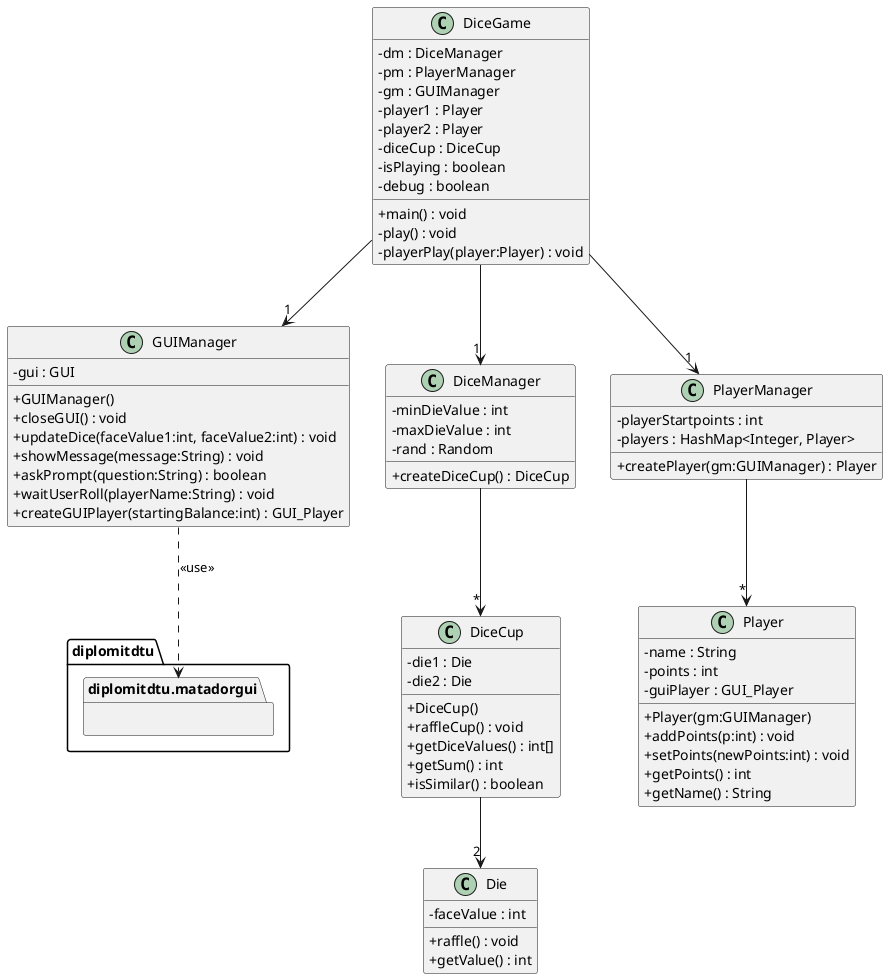 @startuml
'https://plantuml.com/class-diagram

skinparam classAttributeIconSize 0

class DiceGame {
    -dm : DiceManager
    -pm : PlayerManager
    -gm : GUIManager
    -player1 : Player
    -player2 : Player
    -diceCup : DiceCup
    -isPlaying : boolean
    -debug : boolean

    +main() : void
    -play() : void
    -playerPlay(player:Player) : void
}

class GUIManager {
    -gui : GUI

    +GUIManager()
    +closeGUI() : void
    +updateDice(faceValue1:int, faceValue2:int) : void
    +showMessage(message:String) : void
    +askPrompt(question:String) : boolean
    +waitUserRoll(playerName:String) : void
    +createGUIPlayer(startingBalance:int) : GUI_Player
}

package diplomitdtu.matadorgui {}

'package diplomitdtu.matadorgui.gui_main {
'    class GUI {
''        +GUI(fields:GUI_Field[], backGroundColor:Color)
''        +close() : void
''        +setDice(faceValue1:int, faceValue2:int) : void
''        +showMessage(msg:String) : void
''        +getUserLeftButtonPressed(msg:String, trueButton:String, falseButton:String) : boolean
''        +getUserString(msg:String) : String
''        +addPlayer(player:GUI_Player) : void
'    }
'}



'package diplomitdtu.matadorgui.gui_fields {
'    class GUI_Player {
''        +GUI_Player(name:String, balance:int, car:GUI_Car)
''        +getName() : String
''        +setBalance(balance:int) : void
'    }
'}

class DiceManager {
    -minDieValue : int
    -maxDieValue : int
    -rand : Random

    +createDiceCup() : DiceCup
}

class DiceCup {
    -die1 : Die
    -die2 : Die

    +DiceCup()
    +raffleCup() : void
    +getDiceValues() : int[]
    +getSum() : int
    +isSimilar() : boolean
}

class Die {
    -faceValue : int

    +raffle() : void
    +getValue() : int
}

class PlayerManager {
    -playerStartpoints : int
    -players : HashMap<Integer, Player>

    +createPlayer(gm:GUIManager) : Player
}

class Player {
    -name : String
    -points : int
    -guiPlayer : GUI_Player

    +Player(gm:GUIManager)
    +addPoints(p:int) : void
    +setPoints(newPoints:int) : void
    +getPoints() : int
    +getName() : String
}

DiceGame --> "1" PlayerManager
DiceGame --> "1" DiceManager
DiceGame --> "1" GUIManager
DiceManager --> "*" DiceCup
DiceCup --> "2" Die
PlayerManager --> "*" Player
GUIManager ..> diplomitdtu.matadorgui : <<use>>

@enduml